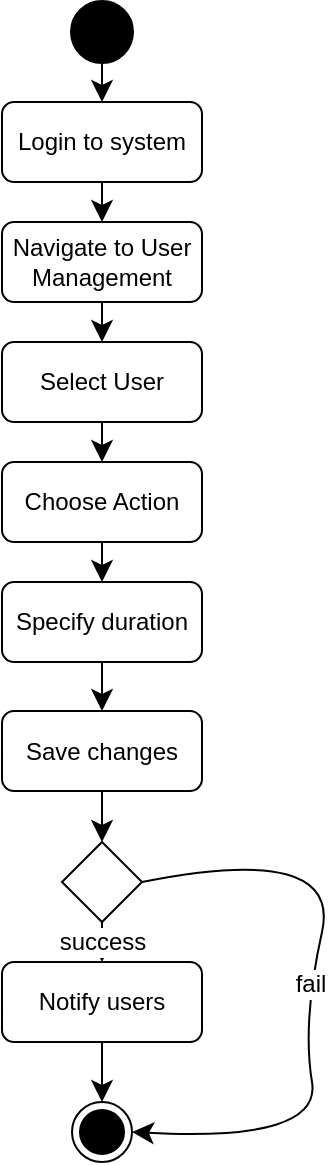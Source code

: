 <mxfile version="24.3.1" type="device">
  <diagram id="C5RBs43oDa-KdzZeNtuy" name="Page-1">
    <mxGraphModel dx="490" dy="576" grid="1" gridSize="10" guides="1" tooltips="1" connect="1" arrows="1" fold="1" page="1" pageScale="1" pageWidth="827" pageHeight="1169" math="0" shadow="0">
      <root>
        <mxCell id="WIyWlLk6GJQsqaUBKTNV-0" />
        <mxCell id="WIyWlLk6GJQsqaUBKTNV-1" parent="WIyWlLk6GJQsqaUBKTNV-0" />
        <mxCell id="57TQggoBuKKlkfaO1VZT-23" style="edgeStyle=none;curved=1;rounded=0;orthogonalLoop=1;jettySize=auto;html=1;exitX=0.5;exitY=1;exitDx=0;exitDy=0;exitPerimeter=0;entryX=0.5;entryY=0;entryDx=0;entryDy=0;fontSize=12;startSize=8;endSize=8;" edge="1" parent="WIyWlLk6GJQsqaUBKTNV-1" source="57TQggoBuKKlkfaO1VZT-2" target="57TQggoBuKKlkfaO1VZT-3">
          <mxGeometry relative="1" as="geometry" />
        </mxCell>
        <mxCell id="57TQggoBuKKlkfaO1VZT-2" value="" style="strokeWidth=2;html=1;shape=mxgraph.flowchart.start_2;whiteSpace=wrap;fillColor=#000000;" vertex="1" parent="WIyWlLk6GJQsqaUBKTNV-1">
          <mxGeometry x="495" y="200" width="30" height="30" as="geometry" />
        </mxCell>
        <mxCell id="57TQggoBuKKlkfaO1VZT-22" style="edgeStyle=none;curved=1;rounded=0;orthogonalLoop=1;jettySize=auto;html=1;exitX=0.5;exitY=1;exitDx=0;exitDy=0;fontSize=12;startSize=8;endSize=8;" edge="1" parent="WIyWlLk6GJQsqaUBKTNV-1" source="57TQggoBuKKlkfaO1VZT-3" target="57TQggoBuKKlkfaO1VZT-4">
          <mxGeometry relative="1" as="geometry" />
        </mxCell>
        <mxCell id="57TQggoBuKKlkfaO1VZT-3" value="Login to system" style="rounded=1;whiteSpace=wrap;html=1;" vertex="1" parent="WIyWlLk6GJQsqaUBKTNV-1">
          <mxGeometry x="460" y="250" width="100" height="40" as="geometry" />
        </mxCell>
        <mxCell id="57TQggoBuKKlkfaO1VZT-21" style="edgeStyle=none;curved=1;rounded=0;orthogonalLoop=1;jettySize=auto;html=1;exitX=0.5;exitY=1;exitDx=0;exitDy=0;entryX=0.5;entryY=0;entryDx=0;entryDy=0;fontSize=12;startSize=8;endSize=8;" edge="1" parent="WIyWlLk6GJQsqaUBKTNV-1" source="57TQggoBuKKlkfaO1VZT-4" target="57TQggoBuKKlkfaO1VZT-5">
          <mxGeometry relative="1" as="geometry" />
        </mxCell>
        <mxCell id="57TQggoBuKKlkfaO1VZT-4" value="Navigate to User Management" style="rounded=1;whiteSpace=wrap;html=1;" vertex="1" parent="WIyWlLk6GJQsqaUBKTNV-1">
          <mxGeometry x="460" y="310" width="100" height="40" as="geometry" />
        </mxCell>
        <mxCell id="57TQggoBuKKlkfaO1VZT-20" style="edgeStyle=none;curved=1;rounded=0;orthogonalLoop=1;jettySize=auto;html=1;exitX=0.5;exitY=1;exitDx=0;exitDy=0;fontSize=12;startSize=8;endSize=8;" edge="1" parent="WIyWlLk6GJQsqaUBKTNV-1" source="57TQggoBuKKlkfaO1VZT-5" target="57TQggoBuKKlkfaO1VZT-6">
          <mxGeometry relative="1" as="geometry" />
        </mxCell>
        <mxCell id="57TQggoBuKKlkfaO1VZT-5" value="Select User" style="rounded=1;whiteSpace=wrap;html=1;" vertex="1" parent="WIyWlLk6GJQsqaUBKTNV-1">
          <mxGeometry x="460" y="370" width="100" height="40" as="geometry" />
        </mxCell>
        <mxCell id="57TQggoBuKKlkfaO1VZT-19" style="edgeStyle=none;curved=1;rounded=0;orthogonalLoop=1;jettySize=auto;html=1;exitX=0.5;exitY=1;exitDx=0;exitDy=0;fontSize=12;startSize=8;endSize=8;" edge="1" parent="WIyWlLk6GJQsqaUBKTNV-1" source="57TQggoBuKKlkfaO1VZT-6" target="57TQggoBuKKlkfaO1VZT-7">
          <mxGeometry relative="1" as="geometry" />
        </mxCell>
        <mxCell id="57TQggoBuKKlkfaO1VZT-6" value="Choose Action" style="rounded=1;whiteSpace=wrap;html=1;" vertex="1" parent="WIyWlLk6GJQsqaUBKTNV-1">
          <mxGeometry x="460" y="430" width="100" height="40" as="geometry" />
        </mxCell>
        <mxCell id="57TQggoBuKKlkfaO1VZT-18" style="edgeStyle=none;curved=1;rounded=0;orthogonalLoop=1;jettySize=auto;html=1;exitX=0.5;exitY=1;exitDx=0;exitDy=0;fontSize=12;startSize=8;endSize=8;" edge="1" parent="WIyWlLk6GJQsqaUBKTNV-1" source="57TQggoBuKKlkfaO1VZT-7" target="57TQggoBuKKlkfaO1VZT-8">
          <mxGeometry relative="1" as="geometry" />
        </mxCell>
        <mxCell id="57TQggoBuKKlkfaO1VZT-7" value="Specify duration" style="rounded=1;whiteSpace=wrap;html=1;" vertex="1" parent="WIyWlLk6GJQsqaUBKTNV-1">
          <mxGeometry x="460" y="490" width="100" height="40" as="geometry" />
        </mxCell>
        <mxCell id="57TQggoBuKKlkfaO1VZT-17" style="edgeStyle=none;curved=1;rounded=0;orthogonalLoop=1;jettySize=auto;html=1;exitX=0.5;exitY=1;exitDx=0;exitDy=0;entryX=0.5;entryY=0;entryDx=0;entryDy=0;fontSize=12;startSize=8;endSize=8;" edge="1" parent="WIyWlLk6GJQsqaUBKTNV-1" source="57TQggoBuKKlkfaO1VZT-8" target="57TQggoBuKKlkfaO1VZT-10">
          <mxGeometry relative="1" as="geometry" />
        </mxCell>
        <mxCell id="57TQggoBuKKlkfaO1VZT-8" value="Save changes" style="rounded=1;whiteSpace=wrap;html=1;" vertex="1" parent="WIyWlLk6GJQsqaUBKTNV-1">
          <mxGeometry x="460" y="554.5" width="100" height="40" as="geometry" />
        </mxCell>
        <mxCell id="57TQggoBuKKlkfaO1VZT-13" value="success" style="edgeStyle=none;curved=1;rounded=0;orthogonalLoop=1;jettySize=auto;html=1;exitX=0.5;exitY=1;exitDx=0;exitDy=0;entryX=0.5;entryY=0;entryDx=0;entryDy=0;fontSize=12;startSize=8;endSize=8;" edge="1" parent="WIyWlLk6GJQsqaUBKTNV-1" source="57TQggoBuKKlkfaO1VZT-10" target="57TQggoBuKKlkfaO1VZT-11">
          <mxGeometry relative="1" as="geometry" />
        </mxCell>
        <mxCell id="57TQggoBuKKlkfaO1VZT-10" value="" style="rhombus;whiteSpace=wrap;html=1;" vertex="1" parent="WIyWlLk6GJQsqaUBKTNV-1">
          <mxGeometry x="490" y="620" width="40" height="40" as="geometry" />
        </mxCell>
        <mxCell id="57TQggoBuKKlkfaO1VZT-16" style="edgeStyle=none;curved=1;rounded=0;orthogonalLoop=1;jettySize=auto;html=1;exitX=0.5;exitY=1;exitDx=0;exitDy=0;fontSize=12;startSize=8;endSize=8;" edge="1" parent="WIyWlLk6GJQsqaUBKTNV-1" source="57TQggoBuKKlkfaO1VZT-11" target="57TQggoBuKKlkfaO1VZT-12">
          <mxGeometry relative="1" as="geometry" />
        </mxCell>
        <mxCell id="57TQggoBuKKlkfaO1VZT-11" value="Notify users" style="rounded=1;whiteSpace=wrap;html=1;" vertex="1" parent="WIyWlLk6GJQsqaUBKTNV-1">
          <mxGeometry x="460" y="680" width="100" height="40" as="geometry" />
        </mxCell>
        <mxCell id="57TQggoBuKKlkfaO1VZT-12" value="" style="ellipse;html=1;shape=endState;fillColor=#000000;strokeColor=#000000;" vertex="1" parent="WIyWlLk6GJQsqaUBKTNV-1">
          <mxGeometry x="495" y="750" width="30" height="30" as="geometry" />
        </mxCell>
        <mxCell id="57TQggoBuKKlkfaO1VZT-15" value="fail" style="endArrow=classic;html=1;rounded=0;fontSize=12;startSize=8;endSize=8;curved=1;entryX=1;entryY=0.5;entryDx=0;entryDy=0;exitX=1;exitY=0.5;exitDx=0;exitDy=0;" edge="1" parent="WIyWlLk6GJQsqaUBKTNV-1" source="57TQggoBuKKlkfaO1VZT-10" target="57TQggoBuKKlkfaO1VZT-12">
          <mxGeometry width="50" height="50" relative="1" as="geometry">
            <mxPoint x="530" y="644.5" as="sourcePoint" />
            <mxPoint x="580" y="594.5" as="targetPoint" />
            <Array as="points">
              <mxPoint x="630" y="620" />
              <mxPoint x="610" y="710" />
              <mxPoint x="620" y="770" />
            </Array>
          </mxGeometry>
        </mxCell>
      </root>
    </mxGraphModel>
  </diagram>
</mxfile>
